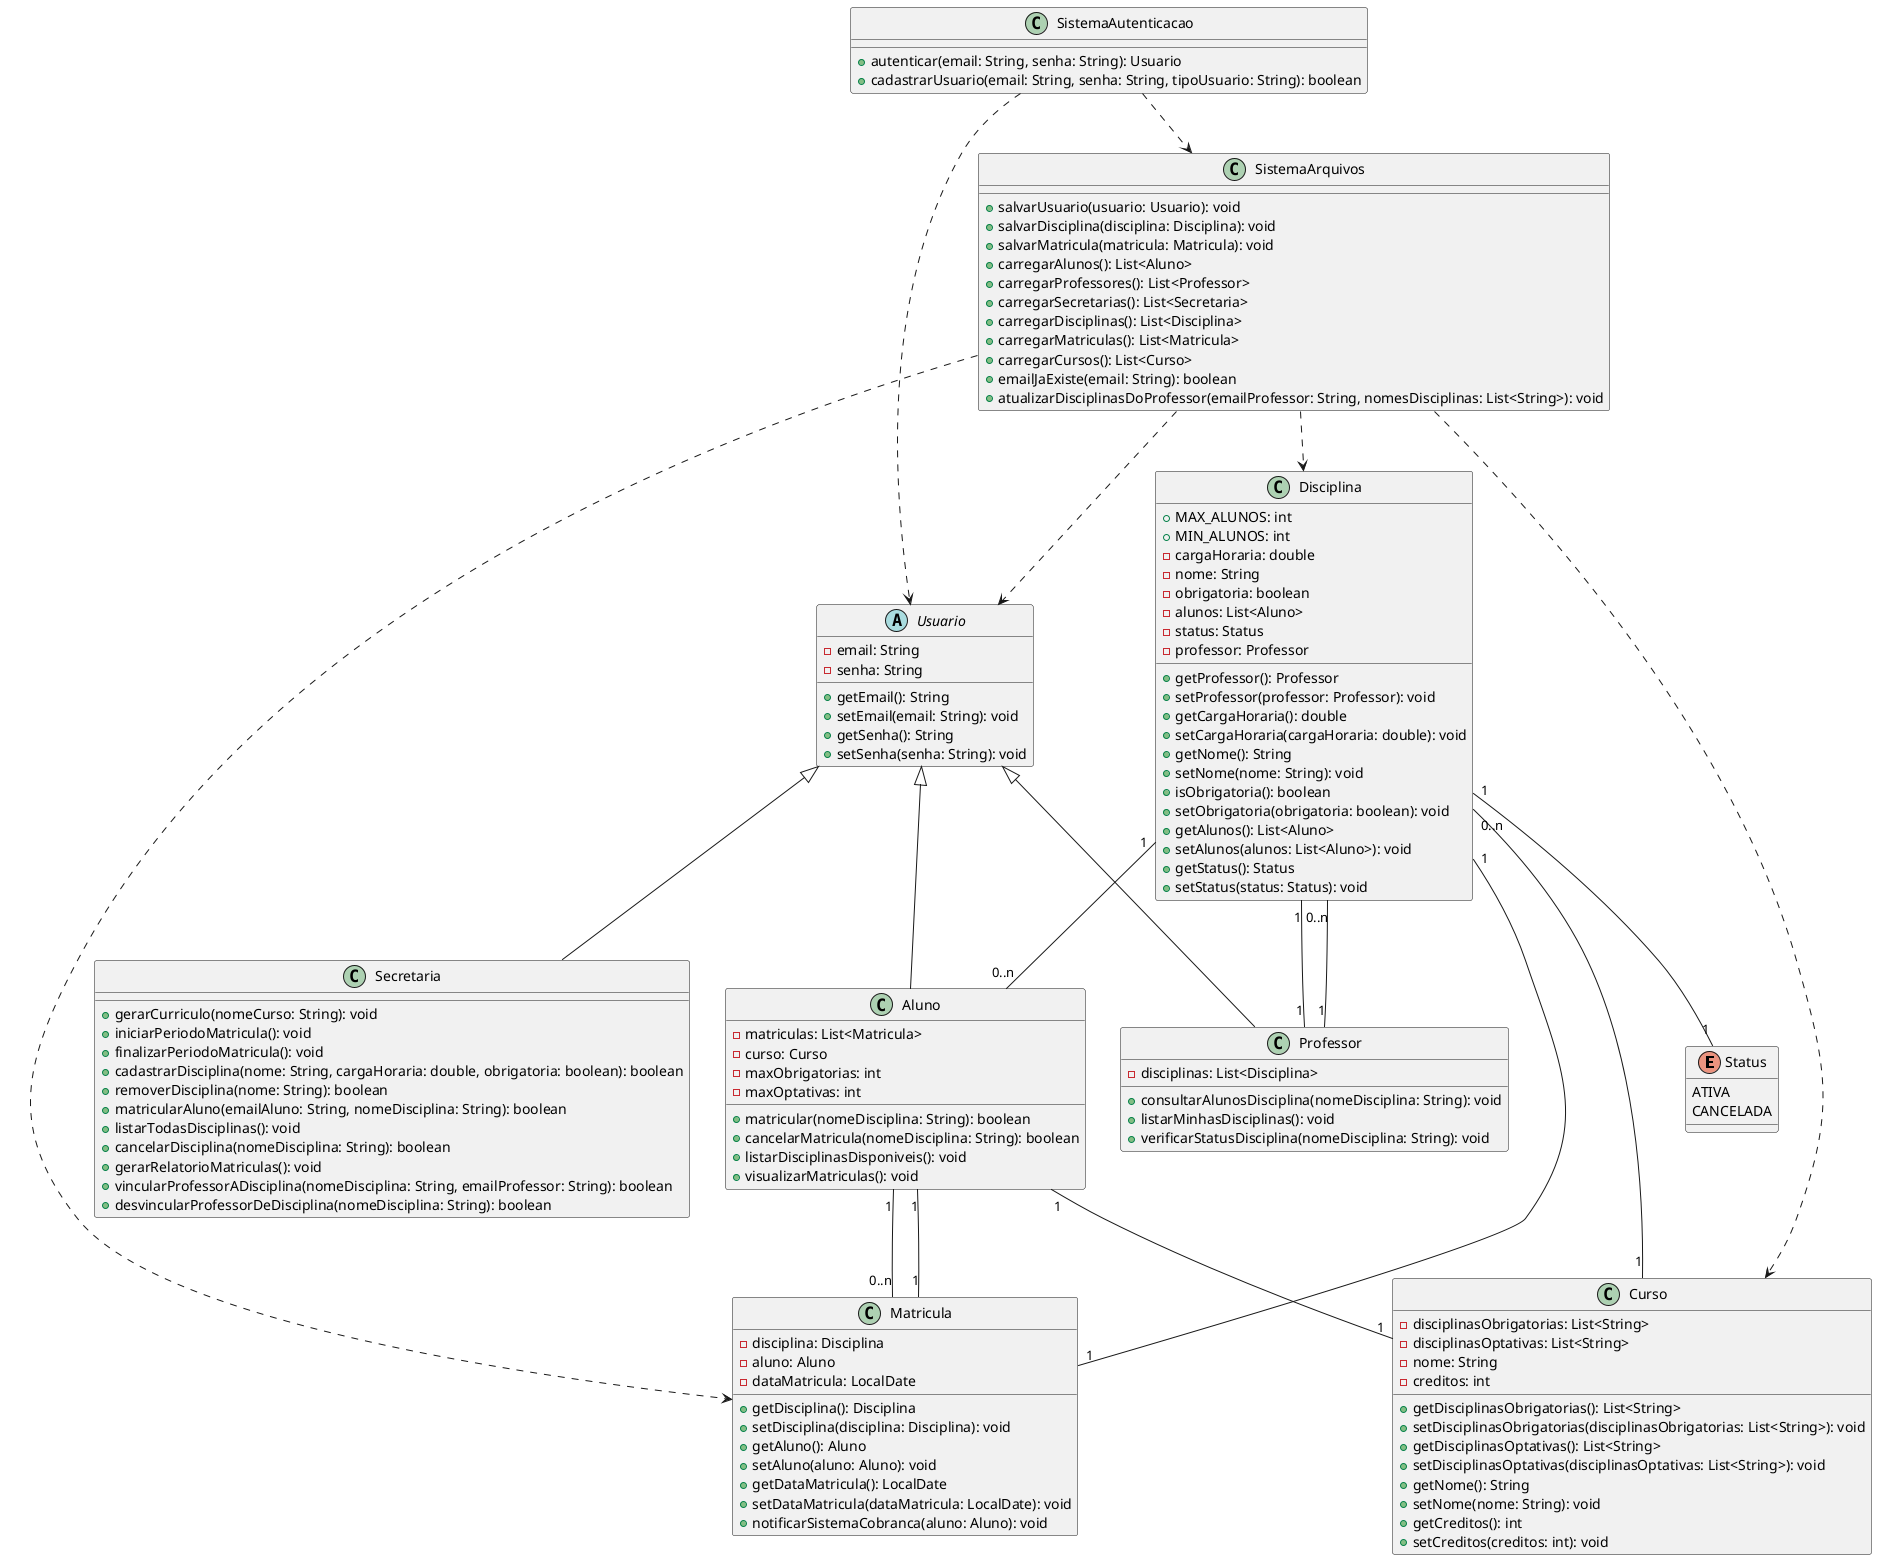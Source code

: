 @startuml

enum Status {
  ATIVA
  CANCELADA
}

abstract class Usuario {
  -email: String
  -senha: String
  +getEmail(): String
  +setEmail(email: String): void
  +getSenha(): String
  +setSenha(senha: String): void
}

class Aluno {
  -matriculas: List<Matricula>
  -curso: Curso
  -maxObrigatorias: int
  -maxOptativas: int
  +matricular(nomeDisciplina: String): boolean
  +cancelarMatricula(nomeDisciplina: String): boolean
  +listarDisciplinasDisponiveis(): void
  +visualizarMatriculas(): void
}

class Professor {
  -disciplinas: List<Disciplina>
  +consultarAlunosDisciplina(nomeDisciplina: String): void
  +listarMinhasDisciplinas(): void
  +verificarStatusDisciplina(nomeDisciplina: String): void
}

class Secretaria {
  +gerarCurriculo(nomeCurso: String): void
  +iniciarPeriodoMatricula(): void
  +finalizarPeriodoMatricula(): void
  +cadastrarDisciplina(nome: String, cargaHoraria: double, obrigatoria: boolean): boolean
  +removerDisciplina(nome: String): boolean
  +matricularAluno(emailAluno: String, nomeDisciplina: String): boolean
  +listarTodasDisciplinas(): void
  +cancelarDisciplina(nomeDisciplina: String): boolean
  +gerarRelatorioMatriculas(): void
  +vincularProfessorADisciplina(nomeDisciplina: String, emailProfessor: String): boolean
  +desvincularProfessorDeDisciplina(nomeDisciplina: String): boolean
}

class Disciplina {
  +MAX_ALUNOS: int
  +MIN_ALUNOS: int
  -cargaHoraria: double
  -nome: String
  -obrigatoria: boolean
  -alunos: List<Aluno>
  -status: Status
  -professor: Professor
  +getProfessor(): Professor
  +setProfessor(professor: Professor): void
  +getCargaHoraria(): double
  +setCargaHoraria(cargaHoraria: double): void
  +getNome(): String
  +setNome(nome: String): void
  +isObrigatoria(): boolean
  +setObrigatoria(obrigatoria: boolean): void
  +getAlunos(): List<Aluno>
  +setAlunos(alunos: List<Aluno>): void
  +getStatus(): Status
  +setStatus(status: Status): void
}

class Matricula {
  -disciplina: Disciplina
  -aluno: Aluno
  -dataMatricula: LocalDate
  +getDisciplina(): Disciplina
  +setDisciplina(disciplina: Disciplina): void
  +getAluno(): Aluno
  +setAluno(aluno: Aluno): void
  +getDataMatricula(): LocalDate
  +setDataMatricula(dataMatricula: LocalDate): void
  +notificarSistemaCobranca(aluno: Aluno): void
}

class Curso {
  -disciplinasObrigatorias: List<String>
  -disciplinasOptativas: List<String>
  -nome: String
  -creditos: int
  +getDisciplinasObrigatorias(): List<String>
  +setDisciplinasObrigatorias(disciplinasObrigatorias: List<String>): void
  +getDisciplinasOptativas(): List<String>
  +setDisciplinasOptativas(disciplinasOptativas: List<String>): void
  +getNome(): String
  +setNome(nome: String): void
  +getCreditos(): int
  +setCreditos(creditos: int): void
}

class SistemaAutenticacao {
  +autenticar(email: String, senha: String): Usuario
  +cadastrarUsuario(email: String, senha: String, tipoUsuario: String): boolean
}

class SistemaArquivos {
  +salvarUsuario(usuario: Usuario): void
  +salvarDisciplina(disciplina: Disciplina): void
  +salvarMatricula(matricula: Matricula): void
  +carregarAlunos(): List<Aluno>
  +carregarProfessores(): List<Professor>
  +carregarSecretarias(): List<Secretaria>
  +carregarDisciplinas(): List<Disciplina>
  +carregarMatriculas(): List<Matricula>
  +carregarCursos(): List<Curso>
  +emailJaExiste(email: String): boolean
  +atualizarDisciplinasDoProfessor(emailProfessor: String, nomesDisciplinas: List<String>): void
}

Usuario <|-- Aluno
Usuario <|-- Professor
Usuario <|-- Secretaria

Aluno "1" -- "0..n" Matricula
Aluno "1" -- "1" Curso
Professor "1" -- "0..n" Disciplina
Disciplina "1" -- "0..n" Aluno
Disciplina "1" -- "1" Professor
Disciplina "1" -- "1" Status
Matricula "1" -- "1" Disciplina
Matricula "1" -- "1" Aluno
Curso "1" -- "0..n" Disciplina

SistemaAutenticacao ..> Usuario
SistemaAutenticacao ..> SistemaArquivos
SistemaArquivos ..> Usuario
SistemaArquivos ..> Disciplina
SistemaArquivos ..> Matricula
SistemaArquivos ..> Curso

@enduml